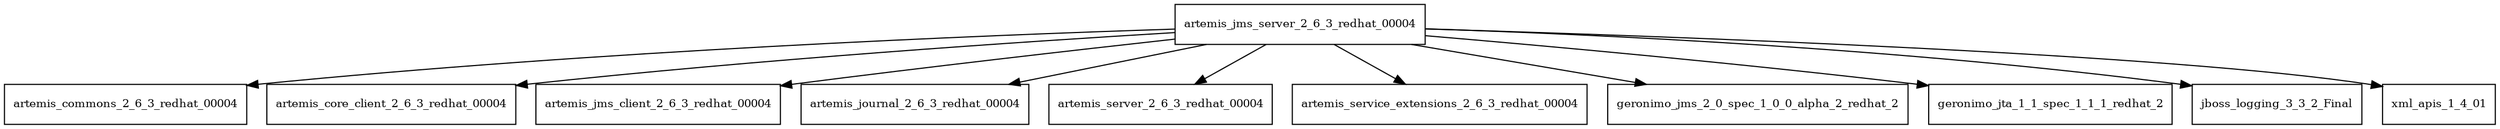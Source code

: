 digraph artemis_jms_server_2_6_3_redhat_00004_dependencies {
  node [shape = box, fontsize=10.0];
  artemis_jms_server_2_6_3_redhat_00004 -> artemis_commons_2_6_3_redhat_00004;
  artemis_jms_server_2_6_3_redhat_00004 -> artemis_core_client_2_6_3_redhat_00004;
  artemis_jms_server_2_6_3_redhat_00004 -> artemis_jms_client_2_6_3_redhat_00004;
  artemis_jms_server_2_6_3_redhat_00004 -> artemis_journal_2_6_3_redhat_00004;
  artemis_jms_server_2_6_3_redhat_00004 -> artemis_server_2_6_3_redhat_00004;
  artemis_jms_server_2_6_3_redhat_00004 -> artemis_service_extensions_2_6_3_redhat_00004;
  artemis_jms_server_2_6_3_redhat_00004 -> geronimo_jms_2_0_spec_1_0_0_alpha_2_redhat_2;
  artemis_jms_server_2_6_3_redhat_00004 -> geronimo_jta_1_1_spec_1_1_1_redhat_2;
  artemis_jms_server_2_6_3_redhat_00004 -> jboss_logging_3_3_2_Final;
  artemis_jms_server_2_6_3_redhat_00004 -> xml_apis_1_4_01;
}
